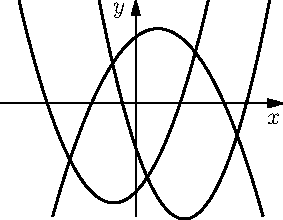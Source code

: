 import geometry;

size(5cm);

parabola
    par1 = parabola((0,-1), (-0.3, 0), (2.5,0), l=Ox),
    par2 = parabola((0,-2), (-2, 0), (1,0), l=Ox),
    par3 = parabola((0,1.5), (-1, 0), (2,0), l=Ox);

draw(par1, linewidth(1));
draw(par2, linewidth(1));
draw(par3, linewidth(1));

draw(Ox, arrow=Arrow);
draw(Oy, arrow=Arrow);

label("$x$", (3.5, 0), 2SW);
label("$y$", (0, 2.5), 2SW);
dot((-3.0, 0), invisible);
dot((0, -2.5), invisible);

